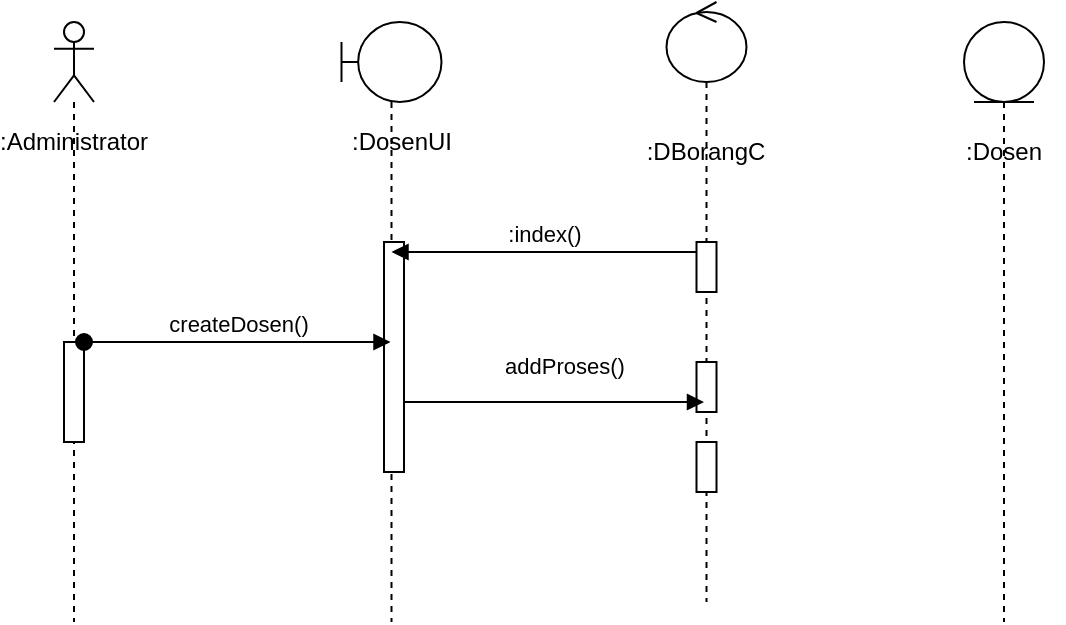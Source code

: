 <mxfile version="22.1.7" type="github">
  <diagram name="Page-1" id="3gLux6pHF2ndwVlAqoPU">
    <mxGraphModel dx="872" dy="386" grid="1" gridSize="10" guides="1" tooltips="1" connect="1" arrows="1" fold="1" page="1" pageScale="1" pageWidth="850" pageHeight="1100" math="0" shadow="0">
      <root>
        <mxCell id="0" />
        <mxCell id="1" parent="0" />
        <mxCell id="cbiAxeQ5BMBAM3VZdBGR-12" value="" style="shape=umlLifeline;perimeter=lifelinePerimeter;whiteSpace=wrap;html=1;container=1;dropTarget=0;collapsible=0;recursiveResize=0;outlineConnect=0;portConstraint=eastwest;newEdgeStyle={&quot;curved&quot;:0,&quot;rounded&quot;:0};participant=umlActor;" parent="1" vertex="1">
          <mxGeometry x="195" y="220" width="20" height="300" as="geometry" />
        </mxCell>
        <mxCell id="cbiAxeQ5BMBAM3VZdBGR-11" value="" style="html=1;points=[[0,0,0,0,5],[0,1,0,0,-5],[1,0,0,0,5],[1,1,0,0,-5]];perimeter=orthogonalPerimeter;outlineConnect=0;targetShapes=umlLifeline;portConstraint=eastwest;newEdgeStyle={&quot;curved&quot;:0,&quot;rounded&quot;:0};" parent="cbiAxeQ5BMBAM3VZdBGR-12" vertex="1">
          <mxGeometry x="5" y="160" width="10" height="50" as="geometry" />
        </mxCell>
        <mxCell id="cbiAxeQ5BMBAM3VZdBGR-3" value=":DosenUI" style="text;html=1;strokeColor=none;fillColor=none;align=center;verticalAlign=middle;whiteSpace=wrap;rounded=0;" parent="1" vertex="1">
          <mxGeometry x="338.75" y="265" width="60" height="30" as="geometry" />
        </mxCell>
        <mxCell id="cbiAxeQ5BMBAM3VZdBGR-6" value=":DBorangC" style="text;html=1;strokeColor=none;fillColor=none;align=center;verticalAlign=middle;whiteSpace=wrap;rounded=0;" parent="1" vertex="1">
          <mxGeometry x="491.25" y="270" width="60" height="30" as="geometry" />
        </mxCell>
        <mxCell id="cbiAxeQ5BMBAM3VZdBGR-7" value=":Dosen" style="text;html=1;strokeColor=none;fillColor=none;align=center;verticalAlign=middle;whiteSpace=wrap;rounded=0;" parent="1" vertex="1">
          <mxGeometry x="640" y="270" width="60" height="30" as="geometry" />
        </mxCell>
        <mxCell id="cbiAxeQ5BMBAM3VZdBGR-8" value="" style="shape=umlLifeline;perimeter=lifelinePerimeter;whiteSpace=wrap;html=1;container=1;dropTarget=0;collapsible=0;recursiveResize=0;outlineConnect=0;portConstraint=eastwest;newEdgeStyle={&quot;curved&quot;:0,&quot;rounded&quot;:0};participant=umlBoundary;" parent="1" vertex="1">
          <mxGeometry x="338.75" y="220" width="50" height="300" as="geometry" />
        </mxCell>
        <mxCell id="cbiAxeQ5BMBAM3VZdBGR-15" value="" style="html=1;points=[[0,0,0,0,5],[0,1,0,0,-5],[1,0,0,0,5],[1,1,0,0,-5]];perimeter=orthogonalPerimeter;outlineConnect=0;targetShapes=umlLifeline;portConstraint=eastwest;newEdgeStyle={&quot;curved&quot;:0,&quot;rounded&quot;:0};" parent="cbiAxeQ5BMBAM3VZdBGR-8" vertex="1">
          <mxGeometry x="21.25" y="110" width="10" height="115" as="geometry" />
        </mxCell>
        <mxCell id="cbiAxeQ5BMBAM3VZdBGR-9" value="" style="shape=umlLifeline;perimeter=lifelinePerimeter;whiteSpace=wrap;html=1;container=1;dropTarget=0;collapsible=0;recursiveResize=0;outlineConnect=0;portConstraint=eastwest;newEdgeStyle={&quot;curved&quot;:0,&quot;rounded&quot;:0};participant=umlEntity;" parent="1" vertex="1">
          <mxGeometry x="650" y="220" width="40" height="300" as="geometry" />
        </mxCell>
        <mxCell id="cbiAxeQ5BMBAM3VZdBGR-10" value="" style="shape=umlLifeline;perimeter=lifelinePerimeter;whiteSpace=wrap;html=1;container=1;dropTarget=0;collapsible=0;recursiveResize=0;outlineConnect=0;portConstraint=eastwest;newEdgeStyle={&quot;curved&quot;:0,&quot;rounded&quot;:0};participant=umlControl;" parent="1" vertex="1">
          <mxGeometry x="501.25" y="210" width="40" height="300" as="geometry" />
        </mxCell>
        <mxCell id="cbiAxeQ5BMBAM3VZdBGR-21" value="" style="html=1;points=[[0,0,0,0,5],[0,1,0,0,-5],[1,0,0,0,5],[1,1,0,0,-5]];perimeter=orthogonalPerimeter;outlineConnect=0;targetShapes=umlLifeline;portConstraint=eastwest;newEdgeStyle={&quot;curved&quot;:0,&quot;rounded&quot;:0};" parent="cbiAxeQ5BMBAM3VZdBGR-10" vertex="1">
          <mxGeometry x="15" y="120" width="10" height="25" as="geometry" />
        </mxCell>
        <mxCell id="cbiAxeQ5BMBAM3VZdBGR-22" value="" style="html=1;points=[[0,0,0,0,5],[0,1,0,0,-5],[1,0,0,0,5],[1,1,0,0,-5]];perimeter=orthogonalPerimeter;outlineConnect=0;targetShapes=umlLifeline;portConstraint=eastwest;newEdgeStyle={&quot;curved&quot;:0,&quot;rounded&quot;:0};" parent="cbiAxeQ5BMBAM3VZdBGR-10" vertex="1">
          <mxGeometry x="15" y="220" width="10" height="25" as="geometry" />
        </mxCell>
        <mxCell id="cbiAxeQ5BMBAM3VZdBGR-18" value="" style="html=1;points=[[0,0,0,0,5],[0,1,0,0,-5],[1,0,0,0,5],[1,1,0,0,-5]];perimeter=orthogonalPerimeter;outlineConnect=0;targetShapes=umlLifeline;portConstraint=eastwest;newEdgeStyle={&quot;curved&quot;:0,&quot;rounded&quot;:0};" parent="cbiAxeQ5BMBAM3VZdBGR-10" vertex="1">
          <mxGeometry x="15" y="180" width="10" height="25" as="geometry" />
        </mxCell>
        <mxCell id="cbiAxeQ5BMBAM3VZdBGR-16" value="addProses()" style="html=1;verticalAlign=bottom;endArrow=block;curved=0;rounded=0;" parent="cbiAxeQ5BMBAM3VZdBGR-10" source="cbiAxeQ5BMBAM3VZdBGR-18" target="cbiAxeQ5BMBAM3VZdBGR-10" edge="1">
          <mxGeometry y="71" relative="1" as="geometry">
            <mxPoint x="-131.25" y="155" as="sourcePoint" />
            <mxPoint x="-61.25" y="155" as="targetPoint" />
            <mxPoint x="-71" y="-2" as="offset" />
          </mxGeometry>
        </mxCell>
        <mxCell id="cbiAxeQ5BMBAM3VZdBGR-13" value=":Administrator" style="text;html=1;strokeColor=none;fillColor=none;align=center;verticalAlign=middle;whiteSpace=wrap;rounded=0;" parent="1" vertex="1">
          <mxGeometry x="175" y="265" width="60" height="30" as="geometry" />
        </mxCell>
        <mxCell id="cbiAxeQ5BMBAM3VZdBGR-14" value="createDosen()" style="html=1;verticalAlign=bottom;startArrow=oval;startFill=1;endArrow=block;startSize=8;curved=0;rounded=0;" parent="1" target="cbiAxeQ5BMBAM3VZdBGR-8" edge="1">
          <mxGeometry width="60" relative="1" as="geometry">
            <mxPoint x="210" y="380" as="sourcePoint" />
            <mxPoint x="270" y="380" as="targetPoint" />
          </mxGeometry>
        </mxCell>
        <mxCell id="cbiAxeQ5BMBAM3VZdBGR-20" value="" style="html=1;verticalAlign=bottom;endArrow=block;curved=0;rounded=0;" parent="1" source="cbiAxeQ5BMBAM3VZdBGR-15" edge="1">
          <mxGeometry relative="1" as="geometry">
            <mxPoint x="516.25" y="410" as="sourcePoint" />
            <mxPoint x="520" y="410" as="targetPoint" />
          </mxGeometry>
        </mxCell>
        <mxCell id="uPwNyGUQWcd8u-CRwZjv-3" value=":index()" style="html=1;verticalAlign=bottom;endArrow=block;curved=0;rounded=0;exitX=0;exitY=0;exitDx=0;exitDy=5;exitPerimeter=0;" edge="1" parent="1" source="cbiAxeQ5BMBAM3VZdBGR-21" target="cbiAxeQ5BMBAM3VZdBGR-8">
          <mxGeometry width="80" relative="1" as="geometry">
            <mxPoint x="380" y="370" as="sourcePoint" />
            <mxPoint x="460" y="370" as="targetPoint" />
          </mxGeometry>
        </mxCell>
      </root>
    </mxGraphModel>
  </diagram>
</mxfile>
